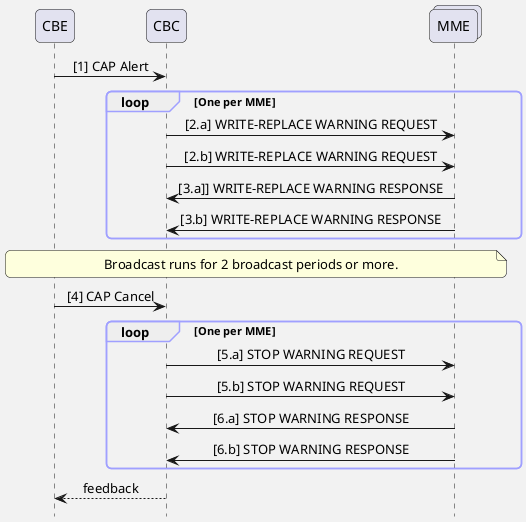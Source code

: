 @startuml
hide footbox
skinparam Shadowing false
skinparam BackgroundColor #f2f2f2
skinparam SequenceGroupBodyBackgroundColor transparent
skinparam roundcorner 10
skinparam ParticipantPadding 30
skinparam BoxPadding 10
skinparam SequenceGroupBorderColor #a0a0ff
skinparam SequenceMessageAlign center

participant CBE as cbe
participant CBC as cbc
collections MME as mme

cbe -> cbc: [1] CAP Alert
loop One per MME
cbc -> mme: [2.a] WRITE-REPLACE WARNING REQUEST
cbc -> mme: [2.b] WRITE-REPLACE WARNING REQUEST
mme -> cbc: [3.a]] WRITE-REPLACE WARNING RESPONSE
mme -> cbc: [3.b] WRITE-REPLACE WARNING RESPONSE
end
note across: Broadcast runs for 2 broadcast periods or more.
cbe -> cbc: [4] CAP Cancel
loop One per MME
cbc -> mme: [5.a] STOP WARNING REQUEST
cbc -> mme: [5.b] STOP WARNING REQUEST
mme -> cbc: [6.a] STOP WARNING RESPONSE
mme -> cbc: [6.b] STOP WARNING RESPONSE
end
cbc --> cbe: feedback

@enduml